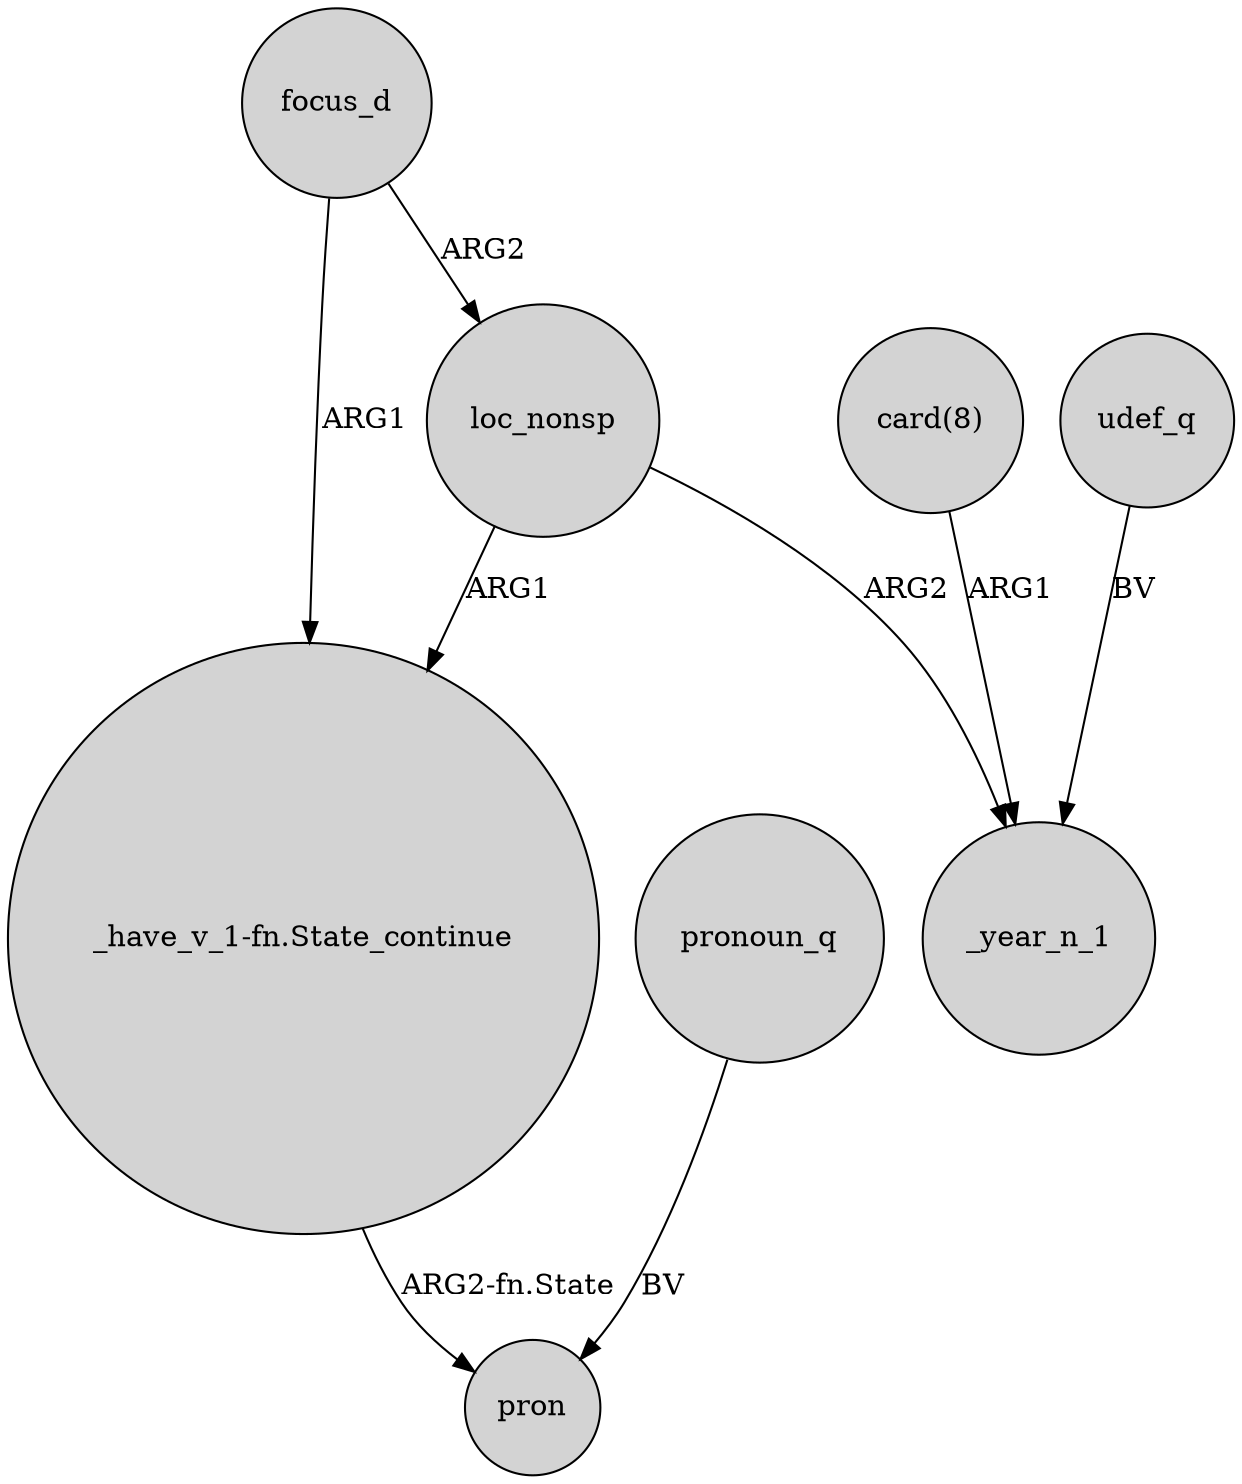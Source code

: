 digraph {
	node [shape=circle style=filled]
	udef_q -> _year_n_1 [label=BV]
	focus_d -> loc_nonsp [label=ARG2]
	loc_nonsp -> "_have_v_1-fn.State_continue" [label=ARG1]
	"_have_v_1-fn.State_continue" -> pron [label="ARG2-fn.State"]
	loc_nonsp -> _year_n_1 [label=ARG2]
	pronoun_q -> pron [label=BV]
	"card(8)" -> _year_n_1 [label=ARG1]
	focus_d -> "_have_v_1-fn.State_continue" [label=ARG1]
}
